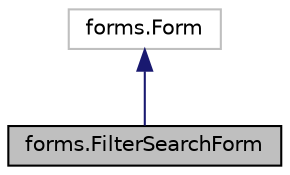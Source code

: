 digraph "forms.FilterSearchForm"
{
 // LATEX_PDF_SIZE
  edge [fontname="Helvetica",fontsize="10",labelfontname="Helvetica",labelfontsize="10"];
  node [fontname="Helvetica",fontsize="10",shape=record];
  Node1 [label="forms.FilterSearchForm",height=0.2,width=0.4,color="black", fillcolor="grey75", style="filled", fontcolor="black",tooltip="Set ups the filter on a search."];
  Node2 -> Node1 [dir="back",color="midnightblue",fontsize="10",style="solid",fontname="Helvetica"];
  Node2 [label="forms.Form",height=0.2,width=0.4,color="grey75", fillcolor="white", style="filled",tooltip=" "];
}
